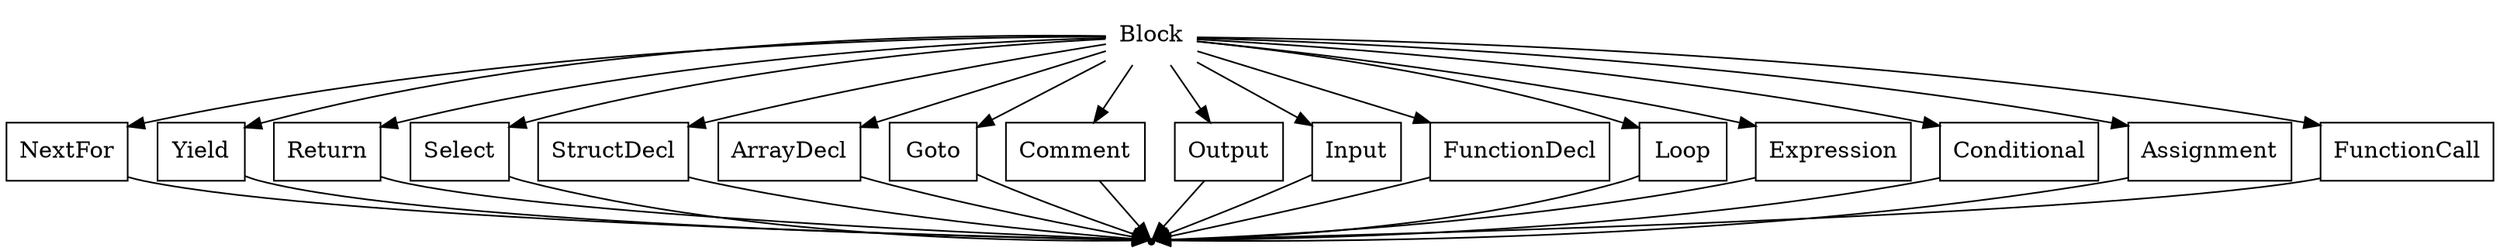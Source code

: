 digraph Block {
  start [label="Block" shape=plaintext];
  A [label="NextFor" shape=box];
  B [label="Yield" shape=box];
  C [label="Return" shape=box];
  D [label="Select" shape=box];
  E [label="StructDecl" shape=box];
  F [label="ArrayDecl" shape=box];
  G [label="Goto" shape=box];
  H [label="Comment" shape=box];
  I [label="Output" shape=box];
  J [label="Input" shape=box];
  K [label="FunctionDecl" shape=box];
  L [label="Loop" shape=box];
  M [label="Expression" shape=box];
  N [label="Conditional" shape=box];
  O [label="Assignment" shape=box];
  P [label="FunctionCall" shape=box];
  end [label="" shape=point];
  start -> P;
  start -> O;
  start -> N;
  start -> M;
  start -> L;
  start -> K;
  start -> J;
  start -> I;
  start -> H;
  start -> G;
  start -> F;
  start -> E;
  start -> D;
  start -> C;
  start -> B;
  start -> A;
  A -> end;
  B -> end;
  C -> end;
  D -> end;
  E -> end;
  F -> end;
  G -> end;
  H -> end;
  I -> end;
  J -> end;
  K -> end;
  L -> end;
  M -> end;
  N -> end;
  O -> end;
  P -> end;
}